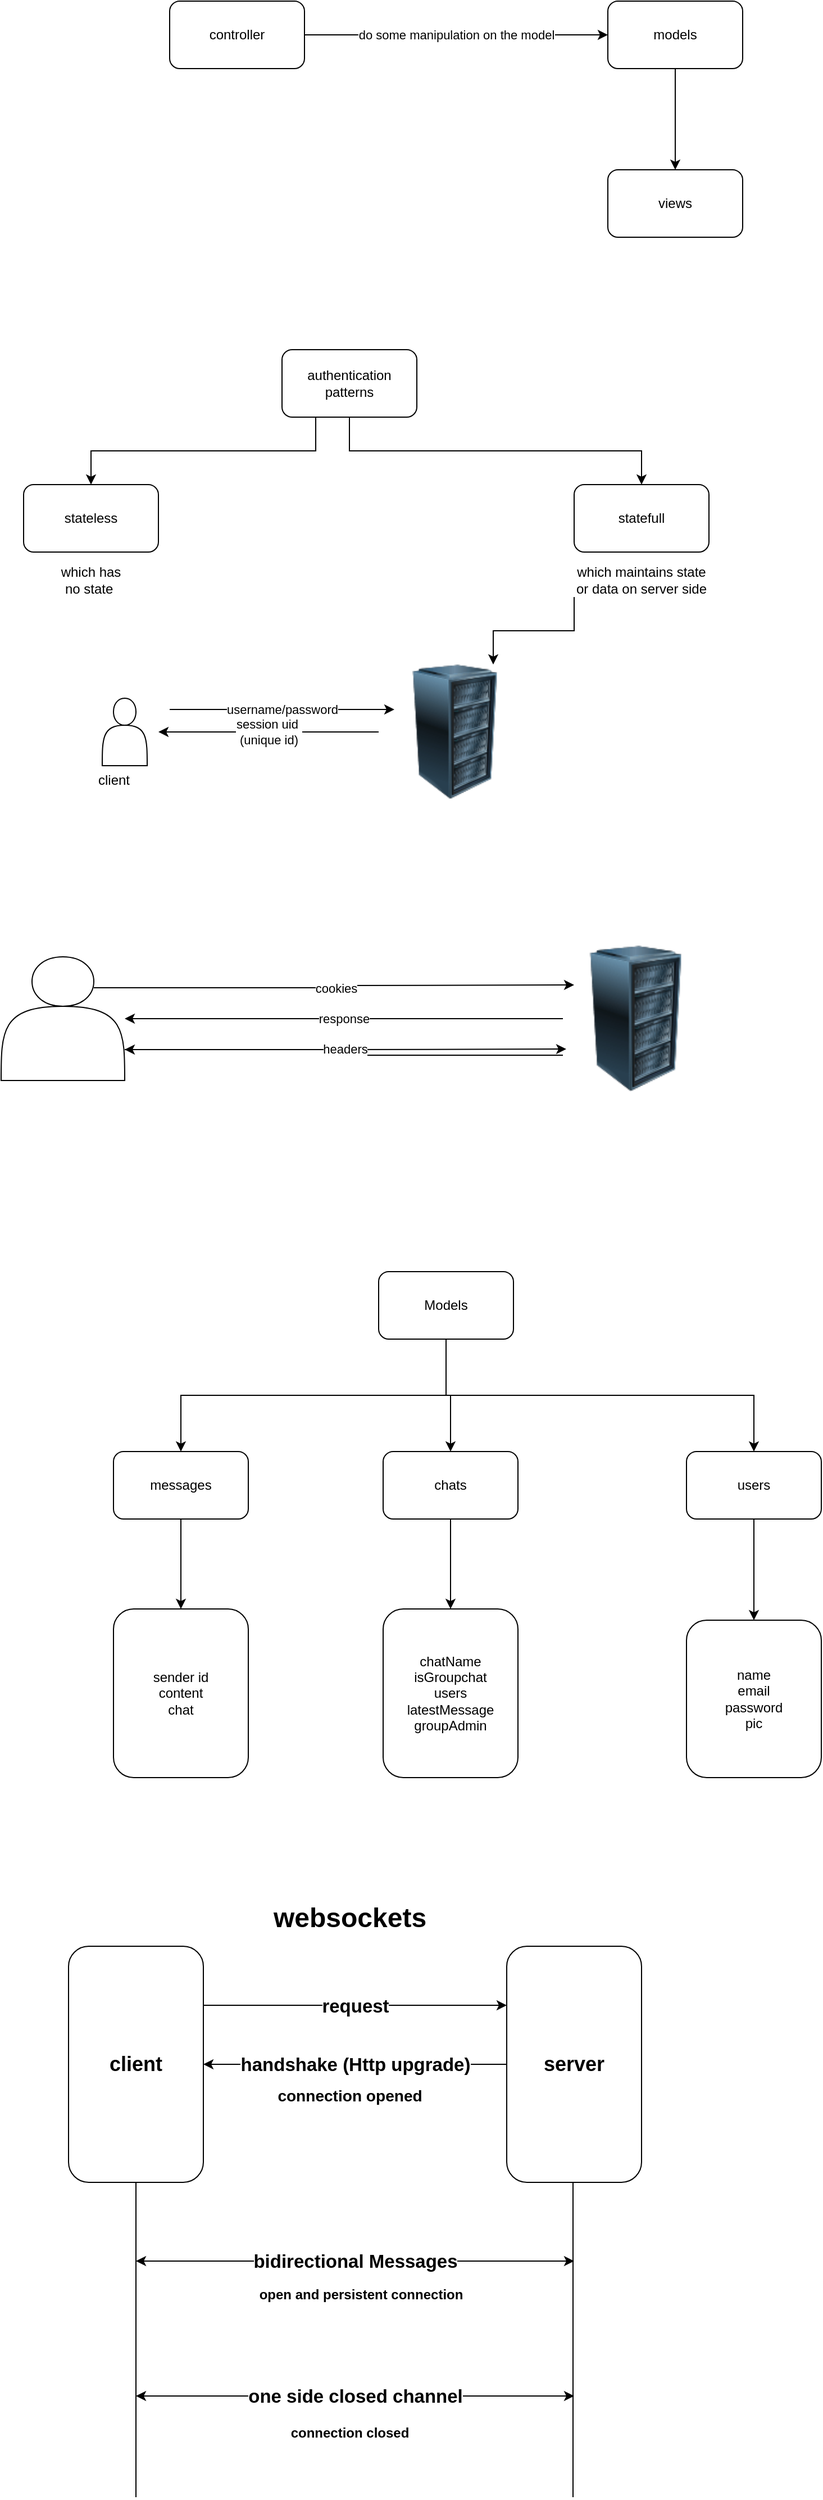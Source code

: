 <mxfile version="25.0.1">
  <diagram id="C5RBs43oDa-KdzZeNtuy" name="Page-1">
    <mxGraphModel dx="883" dy="517" grid="1" gridSize="10" guides="1" tooltips="1" connect="1" arrows="1" fold="1" page="1" pageScale="1" pageWidth="827" pageHeight="1169" math="0" shadow="0">
      <root>
        <mxCell id="WIyWlLk6GJQsqaUBKTNV-0" />
        <mxCell id="WIyWlLk6GJQsqaUBKTNV-1" parent="WIyWlLk6GJQsqaUBKTNV-0" />
        <mxCell id="RZHc7990ZfiyZQuWt0kT-3" value="do some manipulation on the model" style="edgeStyle=orthogonalEdgeStyle;rounded=0;orthogonalLoop=1;jettySize=auto;html=1;" edge="1" parent="WIyWlLk6GJQsqaUBKTNV-1" source="RZHc7990ZfiyZQuWt0kT-1" target="RZHc7990ZfiyZQuWt0kT-2">
          <mxGeometry relative="1" as="geometry" />
        </mxCell>
        <mxCell id="RZHc7990ZfiyZQuWt0kT-1" value="controller" style="rounded=1;whiteSpace=wrap;html=1;" vertex="1" parent="WIyWlLk6GJQsqaUBKTNV-1">
          <mxGeometry x="160" y="80" width="120" height="60" as="geometry" />
        </mxCell>
        <mxCell id="RZHc7990ZfiyZQuWt0kT-5" value="" style="edgeStyle=orthogonalEdgeStyle;rounded=0;orthogonalLoop=1;jettySize=auto;html=1;" edge="1" parent="WIyWlLk6GJQsqaUBKTNV-1" source="RZHc7990ZfiyZQuWt0kT-2" target="RZHc7990ZfiyZQuWt0kT-4">
          <mxGeometry relative="1" as="geometry" />
        </mxCell>
        <mxCell id="RZHc7990ZfiyZQuWt0kT-2" value="models" style="whiteSpace=wrap;html=1;rounded=1;" vertex="1" parent="WIyWlLk6GJQsqaUBKTNV-1">
          <mxGeometry x="550" y="80" width="120" height="60" as="geometry" />
        </mxCell>
        <mxCell id="RZHc7990ZfiyZQuWt0kT-4" value="views" style="whiteSpace=wrap;html=1;rounded=1;" vertex="1" parent="WIyWlLk6GJQsqaUBKTNV-1">
          <mxGeometry x="550" y="230" width="120" height="60" as="geometry" />
        </mxCell>
        <mxCell id="RZHc7990ZfiyZQuWt0kT-14" value="" style="edgeStyle=orthogonalEdgeStyle;rounded=0;orthogonalLoop=1;jettySize=auto;html=1;exitX=0.5;exitY=1;exitDx=0;exitDy=0;" edge="1" parent="WIyWlLk6GJQsqaUBKTNV-1" source="RZHc7990ZfiyZQuWt0kT-12">
          <mxGeometry relative="1" as="geometry">
            <mxPoint x="150" y="510" as="sourcePoint" />
            <mxPoint x="580" y="510" as="targetPoint" />
            <Array as="points">
              <mxPoint x="320" y="480" />
              <mxPoint x="580" y="480" />
            </Array>
          </mxGeometry>
        </mxCell>
        <mxCell id="RZHc7990ZfiyZQuWt0kT-15" style="edgeStyle=orthogonalEdgeStyle;rounded=0;orthogonalLoop=1;jettySize=auto;html=1;exitX=0.25;exitY=1;exitDx=0;exitDy=0;entryX=0.5;entryY=0;entryDx=0;entryDy=0;" edge="1" parent="WIyWlLk6GJQsqaUBKTNV-1" source="RZHc7990ZfiyZQuWt0kT-12" target="RZHc7990ZfiyZQuWt0kT-18">
          <mxGeometry relative="1" as="geometry">
            <mxPoint x="60" y="495" as="targetPoint" />
          </mxGeometry>
        </mxCell>
        <mxCell id="RZHc7990ZfiyZQuWt0kT-12" value="authentication&lt;div&gt;patterns&lt;/div&gt;" style="rounded=1;whiteSpace=wrap;html=1;" vertex="1" parent="WIyWlLk6GJQsqaUBKTNV-1">
          <mxGeometry x="260" y="390" width="120" height="60" as="geometry" />
        </mxCell>
        <mxCell id="RZHc7990ZfiyZQuWt0kT-18" value="stateless" style="rounded=1;whiteSpace=wrap;html=1;" vertex="1" parent="WIyWlLk6GJQsqaUBKTNV-1">
          <mxGeometry x="30" y="510" width="120" height="60" as="geometry" />
        </mxCell>
        <mxCell id="RZHc7990ZfiyZQuWt0kT-19" value="statefull" style="rounded=1;whiteSpace=wrap;html=1;" vertex="1" parent="WIyWlLk6GJQsqaUBKTNV-1">
          <mxGeometry x="520" y="510" width="120" height="60" as="geometry" />
        </mxCell>
        <mxCell id="RZHc7990ZfiyZQuWt0kT-20" value="which has no state&amp;nbsp;" style="text;html=1;align=center;verticalAlign=middle;whiteSpace=wrap;rounded=0;" vertex="1" parent="WIyWlLk6GJQsqaUBKTNV-1">
          <mxGeometry x="60" y="580" width="60" height="30" as="geometry" />
        </mxCell>
        <mxCell id="RZHc7990ZfiyZQuWt0kT-27" style="edgeStyle=orthogonalEdgeStyle;rounded=0;orthogonalLoop=1;jettySize=auto;html=1;exitX=0;exitY=1;exitDx=0;exitDy=0;entryX=0.75;entryY=0;entryDx=0;entryDy=0;" edge="1" parent="WIyWlLk6GJQsqaUBKTNV-1" source="RZHc7990ZfiyZQuWt0kT-21" target="RZHc7990ZfiyZQuWt0kT-25">
          <mxGeometry relative="1" as="geometry" />
        </mxCell>
        <mxCell id="RZHc7990ZfiyZQuWt0kT-21" value="which maintains state or data on server side" style="text;html=1;align=center;verticalAlign=middle;whiteSpace=wrap;rounded=0;" vertex="1" parent="WIyWlLk6GJQsqaUBKTNV-1">
          <mxGeometry x="520" y="580" width="120" height="30" as="geometry" />
        </mxCell>
        <mxCell id="RZHc7990ZfiyZQuWt0kT-23" value="" style="shape=actor;whiteSpace=wrap;html=1;" vertex="1" parent="WIyWlLk6GJQsqaUBKTNV-1">
          <mxGeometry x="100" y="700" width="40" height="60" as="geometry" />
        </mxCell>
        <mxCell id="RZHc7990ZfiyZQuWt0kT-24" value="username/password" style="edgeStyle=none;orthogonalLoop=1;jettySize=auto;html=1;rounded=0;" edge="1" parent="WIyWlLk6GJQsqaUBKTNV-1">
          <mxGeometry width="80" relative="1" as="geometry">
            <mxPoint x="160" y="710" as="sourcePoint" />
            <mxPoint x="360" y="710" as="targetPoint" />
            <Array as="points" />
          </mxGeometry>
        </mxCell>
        <mxCell id="RZHc7990ZfiyZQuWt0kT-26" value="session uid&amp;nbsp;&lt;div&gt;(unique id)&lt;/div&gt;" style="edgeStyle=orthogonalEdgeStyle;rounded=0;orthogonalLoop=1;jettySize=auto;html=1;exitX=0;exitY=0.5;exitDx=0;exitDy=0;" edge="1" parent="WIyWlLk6GJQsqaUBKTNV-1" source="RZHc7990ZfiyZQuWt0kT-25">
          <mxGeometry relative="1" as="geometry">
            <mxPoint x="150" y="730" as="targetPoint" />
          </mxGeometry>
        </mxCell>
        <mxCell id="RZHc7990ZfiyZQuWt0kT-25" value="" style="image;html=1;image=img/lib/clip_art/computers/Server_Rack_128x128.png;" vertex="1" parent="WIyWlLk6GJQsqaUBKTNV-1">
          <mxGeometry x="346" y="670" width="136" height="120" as="geometry" />
        </mxCell>
        <mxCell id="RZHc7990ZfiyZQuWt0kT-28" value="client" style="text;html=1;align=center;verticalAlign=middle;resizable=0;points=[];autosize=1;strokeColor=none;fillColor=none;" vertex="1" parent="WIyWlLk6GJQsqaUBKTNV-1">
          <mxGeometry x="85" y="758" width="50" height="30" as="geometry" />
        </mxCell>
        <mxCell id="RZHc7990ZfiyZQuWt0kT-30" value="cookies" style="edgeStyle=orthogonalEdgeStyle;rounded=0;orthogonalLoop=1;jettySize=auto;html=1;exitX=0.75;exitY=0.25;exitDx=0;exitDy=0;exitPerimeter=0;" edge="1" parent="WIyWlLk6GJQsqaUBKTNV-1" source="RZHc7990ZfiyZQuWt0kT-29">
          <mxGeometry relative="1" as="geometry">
            <mxPoint x="520" y="955" as="targetPoint" />
          </mxGeometry>
        </mxCell>
        <mxCell id="RZHc7990ZfiyZQuWt0kT-29" value="" style="shape=actor;whiteSpace=wrap;html=1;" vertex="1" parent="WIyWlLk6GJQsqaUBKTNV-1">
          <mxGeometry x="10" y="930" width="110" height="110" as="geometry" />
        </mxCell>
        <mxCell id="RZHc7990ZfiyZQuWt0kT-32" value="response" style="edgeStyle=orthogonalEdgeStyle;rounded=0;orthogonalLoop=1;jettySize=auto;html=1;exitX=0;exitY=0.5;exitDx=0;exitDy=0;" edge="1" parent="WIyWlLk6GJQsqaUBKTNV-1" source="RZHc7990ZfiyZQuWt0kT-31" target="RZHc7990ZfiyZQuWt0kT-29">
          <mxGeometry relative="1" as="geometry" />
        </mxCell>
        <mxCell id="RZHc7990ZfiyZQuWt0kT-34" style="edgeStyle=orthogonalEdgeStyle;rounded=0;orthogonalLoop=1;jettySize=auto;html=1;exitX=0;exitY=0.75;exitDx=0;exitDy=0;entryX=1;entryY=0.75;entryDx=0;entryDy=0;" edge="1" parent="WIyWlLk6GJQsqaUBKTNV-1" source="RZHc7990ZfiyZQuWt0kT-31" target="RZHc7990ZfiyZQuWt0kT-29">
          <mxGeometry relative="1" as="geometry" />
        </mxCell>
        <mxCell id="RZHc7990ZfiyZQuWt0kT-31" value="" style="image;html=1;image=img/lib/clip_art/computers/Server_Rack_128x128.png;" vertex="1" parent="WIyWlLk6GJQsqaUBKTNV-1">
          <mxGeometry x="510" y="920" width="130" height="130" as="geometry" />
        </mxCell>
        <mxCell id="RZHc7990ZfiyZQuWt0kT-33" value="headers" style="edgeStyle=orthogonalEdgeStyle;rounded=0;orthogonalLoop=1;jettySize=auto;html=1;exitX=1;exitY=0.75;exitDx=0;exitDy=0;entryX=0.023;entryY=0.708;entryDx=0;entryDy=0;entryPerimeter=0;" edge="1" parent="WIyWlLk6GJQsqaUBKTNV-1" source="RZHc7990ZfiyZQuWt0kT-29" target="RZHc7990ZfiyZQuWt0kT-31">
          <mxGeometry relative="1" as="geometry" />
        </mxCell>
        <mxCell id="RZHc7990ZfiyZQuWt0kT-44" value="" style="edgeStyle=orthogonalEdgeStyle;rounded=0;orthogonalLoop=1;jettySize=auto;html=1;" edge="1" parent="WIyWlLk6GJQsqaUBKTNV-1" source="RZHc7990ZfiyZQuWt0kT-36" target="RZHc7990ZfiyZQuWt0kT-43">
          <mxGeometry relative="1" as="geometry" />
        </mxCell>
        <mxCell id="RZHc7990ZfiyZQuWt0kT-36" value="messages" style="rounded=1;whiteSpace=wrap;html=1;" vertex="1" parent="WIyWlLk6GJQsqaUBKTNV-1">
          <mxGeometry x="110" y="1370" width="120" height="60" as="geometry" />
        </mxCell>
        <mxCell id="RZHc7990ZfiyZQuWt0kT-46" value="" style="edgeStyle=orthogonalEdgeStyle;rounded=0;orthogonalLoop=1;jettySize=auto;html=1;" edge="1" parent="WIyWlLk6GJQsqaUBKTNV-1" source="RZHc7990ZfiyZQuWt0kT-37" target="RZHc7990ZfiyZQuWt0kT-45">
          <mxGeometry relative="1" as="geometry" />
        </mxCell>
        <mxCell id="RZHc7990ZfiyZQuWt0kT-37" value="chats" style="rounded=1;whiteSpace=wrap;html=1;" vertex="1" parent="WIyWlLk6GJQsqaUBKTNV-1">
          <mxGeometry x="350" y="1370" width="120" height="60" as="geometry" />
        </mxCell>
        <mxCell id="RZHc7990ZfiyZQuWt0kT-49" value="" style="edgeStyle=orthogonalEdgeStyle;rounded=0;orthogonalLoop=1;jettySize=auto;html=1;" edge="1" parent="WIyWlLk6GJQsqaUBKTNV-1" source="RZHc7990ZfiyZQuWt0kT-38" target="RZHc7990ZfiyZQuWt0kT-48">
          <mxGeometry relative="1" as="geometry" />
        </mxCell>
        <mxCell id="RZHc7990ZfiyZQuWt0kT-38" value="users" style="rounded=1;whiteSpace=wrap;html=1;" vertex="1" parent="WIyWlLk6GJQsqaUBKTNV-1">
          <mxGeometry x="620" y="1370" width="120" height="60" as="geometry" />
        </mxCell>
        <mxCell id="RZHc7990ZfiyZQuWt0kT-43" value="sender id&lt;div&gt;content&lt;/div&gt;&lt;div&gt;chat&lt;/div&gt;" style="whiteSpace=wrap;html=1;rounded=1;" vertex="1" parent="WIyWlLk6GJQsqaUBKTNV-1">
          <mxGeometry x="110" y="1510" width="120" height="150" as="geometry" />
        </mxCell>
        <mxCell id="RZHc7990ZfiyZQuWt0kT-45" value="chatName&lt;div&gt;isGroupchat&lt;/div&gt;&lt;div&gt;users&lt;/div&gt;&lt;div&gt;latestMessage&lt;/div&gt;&lt;div&gt;groupAdmin&lt;/div&gt;" style="whiteSpace=wrap;html=1;rounded=1;" vertex="1" parent="WIyWlLk6GJQsqaUBKTNV-1">
          <mxGeometry x="350" y="1510" width="120" height="150" as="geometry" />
        </mxCell>
        <mxCell id="RZHc7990ZfiyZQuWt0kT-48" value="name&lt;div&gt;email&lt;/div&gt;&lt;div&gt;password&lt;/div&gt;&lt;div&gt;pic&lt;/div&gt;" style="rounded=1;whiteSpace=wrap;html=1;" vertex="1" parent="WIyWlLk6GJQsqaUBKTNV-1">
          <mxGeometry x="620" y="1520" width="120" height="140" as="geometry" />
        </mxCell>
        <mxCell id="RZHc7990ZfiyZQuWt0kT-51" style="edgeStyle=orthogonalEdgeStyle;rounded=0;orthogonalLoop=1;jettySize=auto;html=1;exitX=0.5;exitY=1;exitDx=0;exitDy=0;entryX=0.5;entryY=0;entryDx=0;entryDy=0;" edge="1" parent="WIyWlLk6GJQsqaUBKTNV-1" source="RZHc7990ZfiyZQuWt0kT-50" target="RZHc7990ZfiyZQuWt0kT-36">
          <mxGeometry relative="1" as="geometry" />
        </mxCell>
        <mxCell id="RZHc7990ZfiyZQuWt0kT-52" style="edgeStyle=orthogonalEdgeStyle;rounded=0;orthogonalLoop=1;jettySize=auto;html=1;exitX=0.5;exitY=1;exitDx=0;exitDy=0;entryX=0.5;entryY=0;entryDx=0;entryDy=0;" edge="1" parent="WIyWlLk6GJQsqaUBKTNV-1" source="RZHc7990ZfiyZQuWt0kT-50" target="RZHc7990ZfiyZQuWt0kT-37">
          <mxGeometry relative="1" as="geometry" />
        </mxCell>
        <mxCell id="RZHc7990ZfiyZQuWt0kT-53" style="edgeStyle=orthogonalEdgeStyle;rounded=0;orthogonalLoop=1;jettySize=auto;html=1;exitX=0.5;exitY=1;exitDx=0;exitDy=0;" edge="1" parent="WIyWlLk6GJQsqaUBKTNV-1" source="RZHc7990ZfiyZQuWt0kT-50" target="RZHc7990ZfiyZQuWt0kT-38">
          <mxGeometry relative="1" as="geometry" />
        </mxCell>
        <mxCell id="RZHc7990ZfiyZQuWt0kT-50" value="Models" style="rounded=1;whiteSpace=wrap;html=1;" vertex="1" parent="WIyWlLk6GJQsqaUBKTNV-1">
          <mxGeometry x="346" y="1210" width="120" height="60" as="geometry" />
        </mxCell>
        <mxCell id="RZHc7990ZfiyZQuWt0kT-56" value="&lt;h2&gt;request&lt;/h2&gt;" style="edgeStyle=orthogonalEdgeStyle;rounded=0;orthogonalLoop=1;jettySize=auto;html=1;exitX=1;exitY=0.25;exitDx=0;exitDy=0;entryX=0;entryY=0.25;entryDx=0;entryDy=0;" edge="1" parent="WIyWlLk6GJQsqaUBKTNV-1" source="RZHc7990ZfiyZQuWt0kT-54" target="RZHc7990ZfiyZQuWt0kT-55">
          <mxGeometry relative="1" as="geometry" />
        </mxCell>
        <mxCell id="RZHc7990ZfiyZQuWt0kT-54" value="&lt;h2&gt;client&lt;/h2&gt;" style="rounded=1;whiteSpace=wrap;html=1;" vertex="1" parent="WIyWlLk6GJQsqaUBKTNV-1">
          <mxGeometry x="70" y="1810" width="120" height="210" as="geometry" />
        </mxCell>
        <mxCell id="RZHc7990ZfiyZQuWt0kT-62" value="&lt;h2&gt;handshake (Http upgrade)&lt;/h2&gt;" style="edgeStyle=orthogonalEdgeStyle;rounded=0;orthogonalLoop=1;jettySize=auto;html=1;exitX=0;exitY=0.5;exitDx=0;exitDy=0;entryX=1;entryY=0.5;entryDx=0;entryDy=0;" edge="1" parent="WIyWlLk6GJQsqaUBKTNV-1" source="RZHc7990ZfiyZQuWt0kT-55" target="RZHc7990ZfiyZQuWt0kT-54">
          <mxGeometry relative="1" as="geometry" />
        </mxCell>
        <mxCell id="RZHc7990ZfiyZQuWt0kT-55" value="&lt;h2&gt;server&lt;/h2&gt;" style="rounded=1;whiteSpace=wrap;html=1;" vertex="1" parent="WIyWlLk6GJQsqaUBKTNV-1">
          <mxGeometry x="460" y="1810" width="120" height="210" as="geometry" />
        </mxCell>
        <mxCell id="RZHc7990ZfiyZQuWt0kT-59" value="&lt;h1&gt;websockets&lt;/h1&gt;" style="text;html=1;align=center;verticalAlign=middle;resizable=0;points=[];autosize=1;strokeColor=none;fillColor=none;" vertex="1" parent="WIyWlLk6GJQsqaUBKTNV-1">
          <mxGeometry x="240" y="1750" width="160" height="70" as="geometry" />
        </mxCell>
        <mxCell id="RZHc7990ZfiyZQuWt0kT-60" value="" style="endArrow=none;html=1;rounded=0;entryX=0.5;entryY=1;entryDx=0;entryDy=0;" edge="1" parent="WIyWlLk6GJQsqaUBKTNV-1" target="RZHc7990ZfiyZQuWt0kT-54">
          <mxGeometry width="50" height="50" relative="1" as="geometry">
            <mxPoint x="130" y="2300" as="sourcePoint" />
            <mxPoint x="430" y="1950" as="targetPoint" />
            <Array as="points" />
          </mxGeometry>
        </mxCell>
        <mxCell id="RZHc7990ZfiyZQuWt0kT-61" value="" style="endArrow=none;html=1;rounded=0;entryX=0.5;entryY=1;entryDx=0;entryDy=0;" edge="1" parent="WIyWlLk6GJQsqaUBKTNV-1">
          <mxGeometry width="50" height="50" relative="1" as="geometry">
            <mxPoint x="519" y="2300" as="sourcePoint" />
            <mxPoint x="519" y="2020" as="targetPoint" />
            <Array as="points" />
          </mxGeometry>
        </mxCell>
        <mxCell id="RZHc7990ZfiyZQuWt0kT-63" value="&lt;h3&gt;connection opened&lt;/h3&gt;" style="text;html=1;align=center;verticalAlign=middle;resizable=0;points=[];autosize=1;strokeColor=none;fillColor=none;" vertex="1" parent="WIyWlLk6GJQsqaUBKTNV-1">
          <mxGeometry x="245" y="1913" width="150" height="60" as="geometry" />
        </mxCell>
        <mxCell id="RZHc7990ZfiyZQuWt0kT-64" value="&lt;h2&gt;bidirectional Messages&lt;/h2&gt;" style="endArrow=classic;startArrow=classic;html=1;rounded=0;" edge="1" parent="WIyWlLk6GJQsqaUBKTNV-1">
          <mxGeometry width="50" height="50" relative="1" as="geometry">
            <mxPoint x="130" y="2090" as="sourcePoint" />
            <mxPoint x="520" y="2090" as="targetPoint" />
          </mxGeometry>
        </mxCell>
        <mxCell id="RZHc7990ZfiyZQuWt0kT-65" value="&lt;h2&gt;one side closed channel&lt;/h2&gt;" style="endArrow=classic;startArrow=classic;html=1;rounded=0;" edge="1" parent="WIyWlLk6GJQsqaUBKTNV-1">
          <mxGeometry width="50" height="50" relative="1" as="geometry">
            <mxPoint x="130" y="2210" as="sourcePoint" />
            <mxPoint x="520" y="2210" as="targetPoint" />
          </mxGeometry>
        </mxCell>
        <mxCell id="RZHc7990ZfiyZQuWt0kT-66" value="&lt;h4&gt;open and persistent connection&lt;/h4&gt;" style="text;html=1;align=center;verticalAlign=middle;resizable=0;points=[];autosize=1;strokeColor=none;fillColor=none;" vertex="1" parent="WIyWlLk6GJQsqaUBKTNV-1">
          <mxGeometry x="230" y="2090" width="200" height="60" as="geometry" />
        </mxCell>
        <mxCell id="RZHc7990ZfiyZQuWt0kT-67" value="&lt;h4&gt;connection closed&lt;/h4&gt;" style="text;html=1;align=center;verticalAlign=middle;resizable=0;points=[];autosize=1;strokeColor=none;fillColor=none;" vertex="1" parent="WIyWlLk6GJQsqaUBKTNV-1">
          <mxGeometry x="255" y="2213" width="130" height="60" as="geometry" />
        </mxCell>
      </root>
    </mxGraphModel>
  </diagram>
</mxfile>
